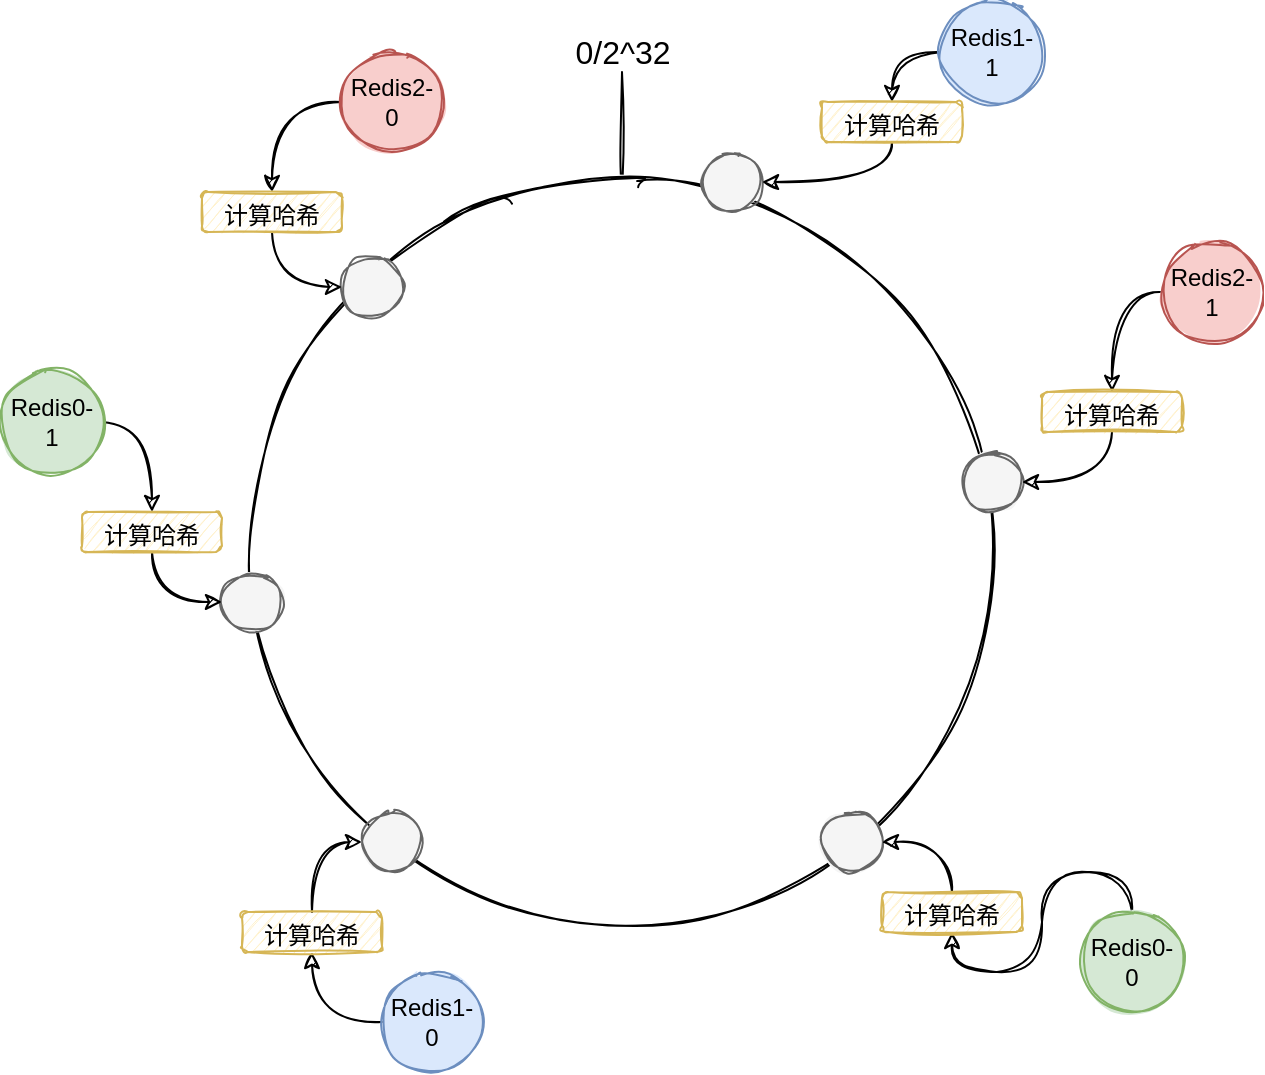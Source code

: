 <mxfile version="19.0.3" type="device"><diagram id="zjyeMrt95VeC9rqbR7My" name="第 1 页"><mxGraphModel dx="1422" dy="865" grid="1" gridSize="10" guides="1" tooltips="1" connect="1" arrows="1" fold="1" page="1" pageScale="1" pageWidth="827" pageHeight="1169" math="0" shadow="0"><root><mxCell id="0"/><mxCell id="1" parent="0"/><mxCell id="rDp0EKeIS96TzQDPAv4Y-17" style="edgeStyle=none;rounded=1;sketch=1;orthogonalLoop=1;jettySize=auto;html=1;endArrow=none;endFill=0;" parent="1" source="rDp0EKeIS96TzQDPAv4Y-1" edge="1"><mxGeometry relative="1" as="geometry"><mxPoint x="370" y="320" as="targetPoint"/></mxGeometry></mxCell><mxCell id="rDp0EKeIS96TzQDPAv4Y-1" value="" style="ellipse;whiteSpace=wrap;html=1;aspect=fixed;sketch=1;rounded=1;" parent="1" vertex="1"><mxGeometry x="190" y="380" width="360" height="360" as="geometry"/></mxCell><mxCell id="rDp0EKeIS96TzQDPAv4Y-39" style="edgeStyle=orthogonalEdgeStyle;curved=1;rounded=1;sketch=1;orthogonalLoop=1;jettySize=auto;html=1;exitX=0;exitY=0.5;exitDx=0;exitDy=0;entryX=0.5;entryY=1;entryDx=0;entryDy=0;fontSize=12;endArrow=classic;endFill=1;" parent="1" source="EqKAUDwTcxV_BYbS528k-2" target="rDp0EKeIS96TzQDPAv4Y-36" edge="1"><mxGeometry relative="1" as="geometry"/></mxCell><mxCell id="EqKAUDwTcxV_BYbS528k-2" value="Redis1-0" style="ellipse;whiteSpace=wrap;html=1;aspect=fixed;rounded=1;sketch=1;shadow=0;strokeColor=#6c8ebf;fillStyle=solid;fillColor=#dae8fc;" parent="1" vertex="1"><mxGeometry x="250" y="770" width="50" height="50" as="geometry"/></mxCell><mxCell id="rDp0EKeIS96TzQDPAv4Y-33" style="edgeStyle=orthogonalEdgeStyle;curved=1;rounded=1;sketch=1;orthogonalLoop=1;jettySize=auto;html=1;exitX=0;exitY=0.5;exitDx=0;exitDy=0;entryX=0.5;entryY=0;entryDx=0;entryDy=0;fontSize=12;endArrow=classic;endFill=1;" parent="1" source="EqKAUDwTcxV_BYbS528k-3" target="rDp0EKeIS96TzQDPAv4Y-32" edge="1"><mxGeometry relative="1" as="geometry"/></mxCell><mxCell id="EqKAUDwTcxV_BYbS528k-3" value="Redis2-1" style="ellipse;whiteSpace=wrap;html=1;aspect=fixed;rounded=1;sketch=1;strokeColor=#b85450;fillStyle=solid;fillColor=#f8cecc;" parent="1" vertex="1"><mxGeometry x="640" y="405" width="50" height="50" as="geometry"/></mxCell><mxCell id="rDp0EKeIS96TzQDPAv4Y-18" value="&lt;font style=&quot;font-size: 16px;&quot;&gt;0/2^32&lt;/font&gt;" style="text;html=1;align=center;verticalAlign=middle;resizable=0;points=[];autosize=1;strokeColor=none;fillColor=none;" parent="1" vertex="1"><mxGeometry x="340" y="300" width="60" height="20" as="geometry"/></mxCell><mxCell id="rDp0EKeIS96TzQDPAv4Y-21" value="" style="ellipse;whiteSpace=wrap;html=1;aspect=fixed;rounded=1;shadow=0;sketch=1;fontSize=16;strokeColor=#666666;fillStyle=solid;fillColor=#f5f5f5;fontColor=#333333;" parent="1" vertex="1"><mxGeometry x="540" y="510" width="30" height="30" as="geometry"/></mxCell><mxCell id="rDp0EKeIS96TzQDPAv4Y-22" value="" style="ellipse;whiteSpace=wrap;html=1;aspect=fixed;rounded=1;shadow=0;sketch=1;fontSize=16;strokeColor=#666666;fillStyle=solid;fillColor=#f5f5f5;fontColor=#333333;" parent="1" vertex="1"><mxGeometry x="240" y="690" width="30" height="30" as="geometry"/></mxCell><mxCell id="rDp0EKeIS96TzQDPAv4Y-35" style="edgeStyle=orthogonalEdgeStyle;curved=1;rounded=1;sketch=1;orthogonalLoop=1;jettySize=auto;html=1;exitX=0.5;exitY=1;exitDx=0;exitDy=0;entryX=1;entryY=0.5;entryDx=0;entryDy=0;fontSize=12;endArrow=classic;endFill=1;" parent="1" source="rDp0EKeIS96TzQDPAv4Y-32" target="rDp0EKeIS96TzQDPAv4Y-21" edge="1"><mxGeometry relative="1" as="geometry"/></mxCell><mxCell id="rDp0EKeIS96TzQDPAv4Y-32" value="&lt;font style=&quot;font-size: 12px;&quot;&gt;计算哈希&lt;/font&gt;" style="rounded=1;whiteSpace=wrap;html=1;shadow=0;sketch=1;fontSize=16;strokeColor=#d6b656;fillColor=#fff2cc;" parent="1" vertex="1"><mxGeometry x="580" y="480" width="70" height="20" as="geometry"/></mxCell><mxCell id="rDp0EKeIS96TzQDPAv4Y-38" style="edgeStyle=orthogonalEdgeStyle;curved=1;rounded=1;sketch=1;orthogonalLoop=1;jettySize=auto;html=1;exitX=0.5;exitY=0;exitDx=0;exitDy=0;entryX=0;entryY=0.5;entryDx=0;entryDy=0;fontSize=12;endArrow=classic;endFill=1;" parent="1" source="rDp0EKeIS96TzQDPAv4Y-36" target="rDp0EKeIS96TzQDPAv4Y-22" edge="1"><mxGeometry relative="1" as="geometry"/></mxCell><mxCell id="rDp0EKeIS96TzQDPAv4Y-36" value="&lt;font style=&quot;font-size: 12px;&quot;&gt;计算哈希&lt;/font&gt;" style="rounded=1;whiteSpace=wrap;html=1;shadow=0;sketch=1;fontSize=16;strokeColor=#d6b656;fillColor=#fff2cc;" parent="1" vertex="1"><mxGeometry x="180" y="740" width="70" height="20" as="geometry"/></mxCell><mxCell id="nKTqkuPYcAjqqXJOmHZH-2" style="edgeStyle=orthogonalEdgeStyle;curved=1;rounded=1;sketch=1;orthogonalLoop=1;jettySize=auto;html=1;exitX=1;exitY=0.5;exitDx=0;exitDy=0;entryX=0.5;entryY=0;entryDx=0;entryDy=0;fontSize=12;endArrow=classic;endFill=1;" edge="1" parent="1" source="nKTqkuPYcAjqqXJOmHZH-3" target="nKTqkuPYcAjqqXJOmHZH-7"><mxGeometry relative="1" as="geometry"/></mxCell><mxCell id="nKTqkuPYcAjqqXJOmHZH-3" value="Redis0-1" style="ellipse;whiteSpace=wrap;html=1;aspect=fixed;rounded=1;sketch=1;strokeColor=#82b366;fillStyle=solid;fillColor=#d5e8d4;" vertex="1" parent="1"><mxGeometry x="60" y="470" width="50" height="50" as="geometry"/></mxCell><mxCell id="nKTqkuPYcAjqqXJOmHZH-4" value="" style="ellipse;whiteSpace=wrap;html=1;aspect=fixed;rounded=1;shadow=0;sketch=1;fontSize=16;strokeColor=#666666;fillStyle=solid;fillColor=#f5f5f5;fontColor=#333333;" vertex="1" parent="1"><mxGeometry x="170" y="570" width="30" height="30" as="geometry"/></mxCell><mxCell id="nKTqkuPYcAjqqXJOmHZH-5" style="edgeStyle=none;rounded=1;sketch=1;orthogonalLoop=1;jettySize=auto;html=1;exitX=1;exitY=0.5;exitDx=0;exitDy=0;fontSize=16;endArrow=none;endFill=0;" edge="1" parent="1" source="nKTqkuPYcAjqqXJOmHZH-3" target="nKTqkuPYcAjqqXJOmHZH-3"><mxGeometry relative="1" as="geometry"/></mxCell><mxCell id="nKTqkuPYcAjqqXJOmHZH-6" style="edgeStyle=orthogonalEdgeStyle;curved=1;rounded=1;sketch=1;orthogonalLoop=1;jettySize=auto;html=1;exitX=0.5;exitY=1;exitDx=0;exitDy=0;entryX=0;entryY=0.5;entryDx=0;entryDy=0;fontSize=12;endArrow=classic;endFill=1;" edge="1" parent="1" source="nKTqkuPYcAjqqXJOmHZH-7" target="nKTqkuPYcAjqqXJOmHZH-4"><mxGeometry relative="1" as="geometry"/></mxCell><mxCell id="nKTqkuPYcAjqqXJOmHZH-7" value="&lt;font style=&quot;font-size: 12px;&quot;&gt;计算哈希&lt;/font&gt;" style="rounded=1;whiteSpace=wrap;html=1;shadow=0;sketch=1;fontSize=16;strokeColor=#d6b656;fillColor=#fff2cc;" vertex="1" parent="1"><mxGeometry x="100" y="540" width="70" height="20" as="geometry"/></mxCell><mxCell id="nKTqkuPYcAjqqXJOmHZH-14" style="edgeStyle=orthogonalEdgeStyle;curved=1;rounded=1;sketch=1;orthogonalLoop=1;jettySize=auto;html=1;exitX=0.5;exitY=0;exitDx=0;exitDy=0;entryX=0.5;entryY=1;entryDx=0;entryDy=0;fontSize=12;endArrow=classic;endFill=1;" edge="1" parent="1" source="nKTqkuPYcAjqqXJOmHZH-15" target="nKTqkuPYcAjqqXJOmHZH-19"><mxGeometry relative="1" as="geometry"/></mxCell><mxCell id="nKTqkuPYcAjqqXJOmHZH-15" value="Redis0-0" style="ellipse;whiteSpace=wrap;html=1;aspect=fixed;rounded=1;sketch=1;strokeColor=#82b366;fillStyle=solid;fillColor=#d5e8d4;" vertex="1" parent="1"><mxGeometry x="600" y="740" width="50" height="50" as="geometry"/></mxCell><mxCell id="nKTqkuPYcAjqqXJOmHZH-16" value="" style="ellipse;whiteSpace=wrap;html=1;aspect=fixed;rounded=1;shadow=0;sketch=1;fontSize=16;strokeColor=#666666;fillStyle=solid;fillColor=#f5f5f5;fontColor=#333333;" vertex="1" parent="1"><mxGeometry x="470" y="690" width="30" height="30" as="geometry"/></mxCell><mxCell id="nKTqkuPYcAjqqXJOmHZH-17" style="edgeStyle=none;rounded=1;sketch=1;orthogonalLoop=1;jettySize=auto;html=1;exitX=1;exitY=0.5;exitDx=0;exitDy=0;fontSize=16;endArrow=none;endFill=0;" edge="1" parent="1" source="nKTqkuPYcAjqqXJOmHZH-15" target="nKTqkuPYcAjqqXJOmHZH-15"><mxGeometry relative="1" as="geometry"/></mxCell><mxCell id="nKTqkuPYcAjqqXJOmHZH-18" style="edgeStyle=orthogonalEdgeStyle;curved=1;rounded=1;sketch=1;orthogonalLoop=1;jettySize=auto;html=1;exitX=0.5;exitY=0;exitDx=0;exitDy=0;entryX=1;entryY=0.5;entryDx=0;entryDy=0;fontSize=12;endArrow=classic;endFill=1;" edge="1" parent="1" source="nKTqkuPYcAjqqXJOmHZH-19" target="nKTqkuPYcAjqqXJOmHZH-16"><mxGeometry relative="1" as="geometry"/></mxCell><mxCell id="nKTqkuPYcAjqqXJOmHZH-19" value="&lt;font style=&quot;font-size: 12px;&quot;&gt;计算哈希&lt;/font&gt;" style="rounded=1;whiteSpace=wrap;html=1;shadow=0;sketch=1;fontSize=16;strokeColor=#d6b656;fillColor=#fff2cc;" vertex="1" parent="1"><mxGeometry x="500" y="730" width="70" height="20" as="geometry"/></mxCell><mxCell id="nKTqkuPYcAjqqXJOmHZH-20" style="edgeStyle=orthogonalEdgeStyle;curved=1;rounded=1;sketch=1;orthogonalLoop=1;jettySize=auto;html=1;exitX=0;exitY=0.5;exitDx=0;exitDy=0;entryX=0.5;entryY=0;entryDx=0;entryDy=0;fontSize=12;endArrow=classic;endFill=1;" edge="1" parent="1" source="nKTqkuPYcAjqqXJOmHZH-21" target="nKTqkuPYcAjqqXJOmHZH-24"><mxGeometry relative="1" as="geometry"/></mxCell><mxCell id="nKTqkuPYcAjqqXJOmHZH-21" value="Redis1-1" style="ellipse;whiteSpace=wrap;html=1;aspect=fixed;rounded=1;sketch=1;shadow=0;strokeColor=#6c8ebf;fillStyle=solid;fillColor=#dae8fc;" vertex="1" parent="1"><mxGeometry x="530" y="285" width="50" height="50" as="geometry"/></mxCell><mxCell id="nKTqkuPYcAjqqXJOmHZH-22" value="" style="ellipse;whiteSpace=wrap;html=1;aspect=fixed;rounded=1;shadow=0;sketch=1;fontSize=16;strokeColor=#666666;fillStyle=solid;fillColor=#f5f5f5;fontColor=#333333;" vertex="1" parent="1"><mxGeometry x="410" y="360" width="30" height="30" as="geometry"/></mxCell><mxCell id="nKTqkuPYcAjqqXJOmHZH-23" style="edgeStyle=orthogonalEdgeStyle;curved=1;rounded=1;sketch=1;orthogonalLoop=1;jettySize=auto;html=1;exitX=0.5;exitY=1;exitDx=0;exitDy=0;entryX=1;entryY=0.5;entryDx=0;entryDy=0;fontSize=12;endArrow=classic;endFill=1;" edge="1" parent="1" source="nKTqkuPYcAjqqXJOmHZH-24" target="nKTqkuPYcAjqqXJOmHZH-22"><mxGeometry relative="1" as="geometry"/></mxCell><mxCell id="nKTqkuPYcAjqqXJOmHZH-24" value="&lt;font style=&quot;font-size: 12px;&quot;&gt;计算哈希&lt;/font&gt;" style="rounded=1;whiteSpace=wrap;html=1;shadow=0;sketch=1;fontSize=16;strokeColor=#d6b656;fillColor=#fff2cc;" vertex="1" parent="1"><mxGeometry x="470" y="335" width="70" height="20" as="geometry"/></mxCell><mxCell id="nKTqkuPYcAjqqXJOmHZH-29" style="edgeStyle=orthogonalEdgeStyle;curved=1;rounded=1;sketch=1;orthogonalLoop=1;jettySize=auto;html=1;exitX=0;exitY=0.5;exitDx=0;exitDy=0;entryX=0.5;entryY=0;entryDx=0;entryDy=0;fontSize=12;endArrow=classic;endFill=1;" edge="1" parent="1" source="nKTqkuPYcAjqqXJOmHZH-30" target="nKTqkuPYcAjqqXJOmHZH-33"><mxGeometry relative="1" as="geometry"/></mxCell><mxCell id="nKTqkuPYcAjqqXJOmHZH-30" value="Redis2-0" style="ellipse;whiteSpace=wrap;html=1;aspect=fixed;rounded=1;sketch=1;strokeColor=#b85450;fillStyle=solid;fillColor=#f8cecc;" vertex="1" parent="1"><mxGeometry x="230" y="310" width="50" height="50" as="geometry"/></mxCell><mxCell id="nKTqkuPYcAjqqXJOmHZH-31" value="" style="ellipse;whiteSpace=wrap;html=1;aspect=fixed;rounded=1;shadow=0;sketch=1;fontSize=16;strokeColor=#666666;fillStyle=solid;fillColor=#f5f5f5;fontColor=#333333;" vertex="1" parent="1"><mxGeometry x="230" y="412.5" width="30" height="30" as="geometry"/></mxCell><mxCell id="nKTqkuPYcAjqqXJOmHZH-32" style="edgeStyle=orthogonalEdgeStyle;curved=1;rounded=1;sketch=1;orthogonalLoop=1;jettySize=auto;html=1;exitX=0.5;exitY=1;exitDx=0;exitDy=0;entryX=0;entryY=0.5;entryDx=0;entryDy=0;fontSize=12;endArrow=classic;endFill=1;" edge="1" parent="1" source="nKTqkuPYcAjqqXJOmHZH-33" target="nKTqkuPYcAjqqXJOmHZH-31"><mxGeometry relative="1" as="geometry"/></mxCell><mxCell id="nKTqkuPYcAjqqXJOmHZH-33" value="&lt;font style=&quot;font-size: 12px;&quot;&gt;计算哈希&lt;/font&gt;" style="rounded=1;whiteSpace=wrap;html=1;shadow=0;sketch=1;fontSize=16;strokeColor=#d6b656;fillColor=#fff2cc;" vertex="1" parent="1"><mxGeometry x="160" y="380" width="70" height="20" as="geometry"/></mxCell></root></mxGraphModel></diagram></mxfile>